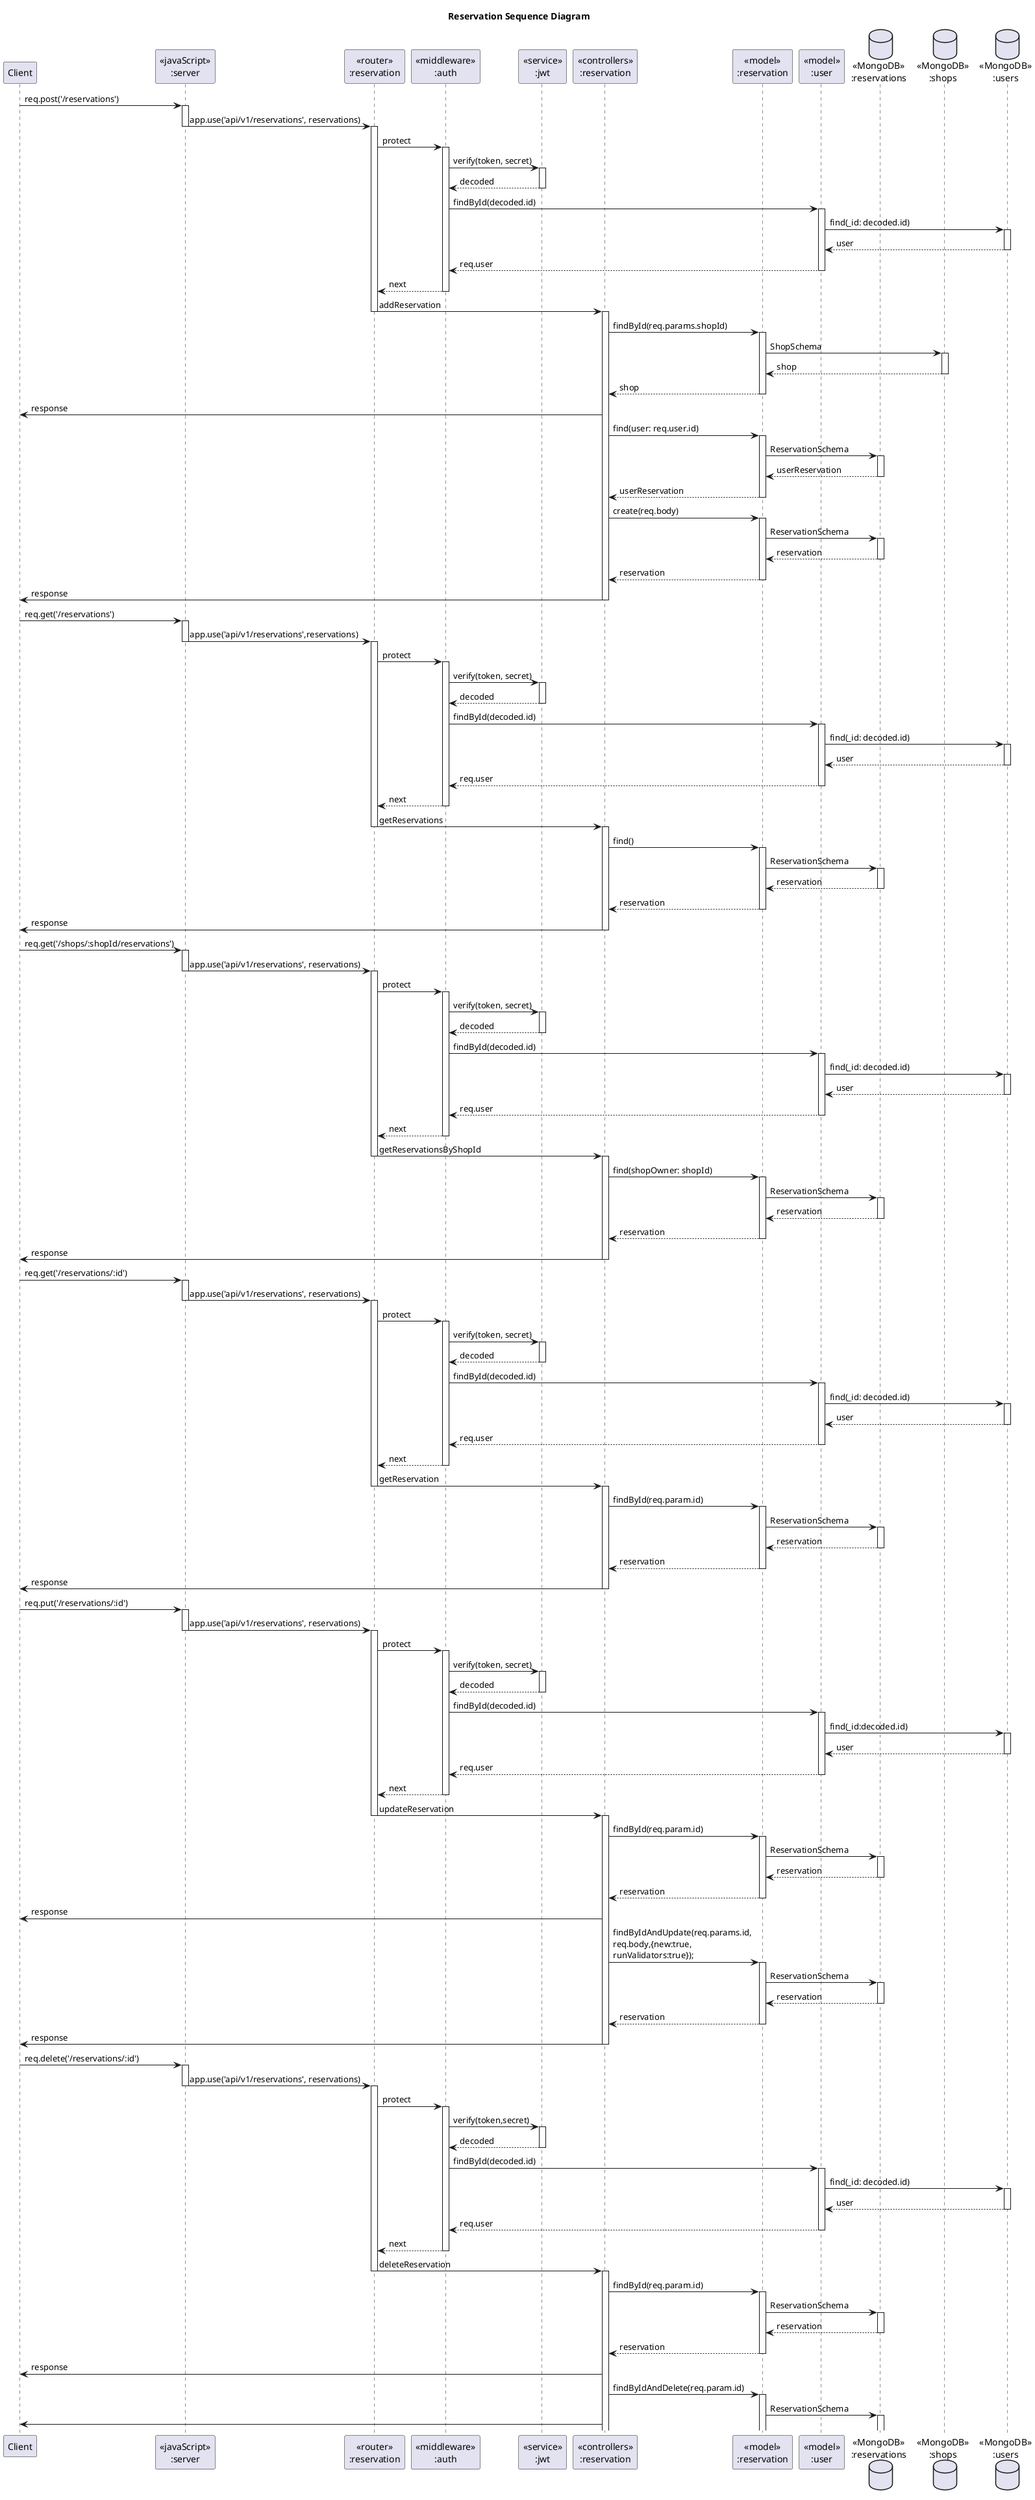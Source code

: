 @startuml Reservation Sequence Diagram

title "Reservation Sequence Diagram"

participant "Client" as client
participant "<<javaScript>>\n:server" as server
participant "<<router>>\n:reservation" as reservation
participant "<<middleware>>\n:auth" as middleware
participant "<<service>>\n:jwt" as jwt
participant "<<controllers>>\n:reservation" as controllerReservation
participant "<<model>>\n:reservation" as modelReservation
participant "<<model>>\n:user" as modelUser
database "<<MongoDB>>\n:reservations" as reservationDatabase
database "<<MongoDB>>\n:shops" as shopDatabase
database "<<MongoDB>>\n:users" as userDatabase

client -> server ++ :req.post('/reservations')
server -> reservation --++ :app.use('api/v1/reservations', reservations)
reservation -> middleware ++ :protect
middleware -> jwt ++ :verify(token, secret)
jwt --> middleware -- :decoded
middleware -> modelUser ++ :findById(decoded.id)
modelUser -> userDatabase ++ :find(_id: decoded.id)
userDatabase --> modelUser -- :user
modelUser --> middleware -- :req.user
middleware --> reservation -- :next
reservation -> controllerReservation --++ :addReservation
controllerReservation -> modelReservation ++ :findById(req.params.shopId)
modelReservation -> shopDatabase ++ :ShopSchema
shopDatabase --> modelReservation -- :shop
controllerReservation <-- modelReservation -- :shop
controllerReservation -> client :response
controllerReservation -> modelReservation ++ :find(user: req.user.id)
modelReservation -> reservationDatabase ++ :ReservationSchema
reservationDatabase --> modelReservation -- :userReservation
modelReservation --> controllerReservation -- :userReservation
controllerReservation -> modelReservation ++ :create(req.body)
modelReservation -> reservationDatabase ++ :ReservationSchema
reservationDatabase --> modelReservation -- :reservation
modelReservation --> controllerReservation -- :reservation
controllerReservation -> client -- :response

client -> server ++ :req.get('/reservations')
server -> reservation --++ :app.use('api/v1/reservations',reservations)
reservation -> middleware ++ :protect
middleware -> jwt ++ :verify(token, secret)
jwt --> middleware -- :decoded
middleware -> modelUser ++ :findById(decoded.id)
modelUser -> userDatabase ++ :find(_id: decoded.id)
userDatabase --> modelUser -- :user
modelUser --> middleware -- :req.user
middleware --> reservation -- :next
reservation -> controllerReservation --++ :getReservations
controllerReservation -> modelReservation ++ :find()
modelReservation -> reservationDatabase ++ :ReservationSchema
reservationDatabase --> modelReservation -- :reservation
modelReservation --> controllerReservation -- :reservation
controllerReservation -> client -- :response

client -> server ++ :req.get('/shops/:shopId/reservations')
server -> reservation --++ :app.use('api/v1/reservations', reservations)
reservation -> middleware ++ :protect
middleware -> jwt ++ :verify(token, secret)
jwt --> middleware -- :decoded
middleware -> modelUser ++ :findById(decoded.id)
modelUser -> userDatabase ++ :find(_id: decoded.id)
userDatabase --> modelUser -- :user
modelUser --> middleware -- :req.user
middleware --> reservation -- :next
reservation -> controllerReservation --++ :getReservationsByShopId
controllerReservation -> modelReservation ++ :find(shopOwner: shopId)
modelReservation -> reservationDatabase ++ :ReservationSchema
reservationDatabase --> modelReservation -- :reservation
modelReservation --> controllerReservation -- :reservation
controllerReservation -> client -- :response

client -> server ++ :req.get('/reservations/:id')
server -> reservation --++ :app.use('api/v1/reservations', reservations)
reservation -> middleware ++ :protect
middleware -> jwt ++ :verify(token, secret)
jwt --> middleware -- :decoded
middleware -> modelUser ++ :findById(decoded.id)
modelUser -> userDatabase ++ :find(_id: decoded.id)
userDatabase --> modelUser -- :user
modelUser --> middleware -- :req.user
middleware --> reservation -- :next
reservation -> controllerReservation --++ :getReservation
controllerReservation -> modelReservation ++ :findById(req.param.id)
modelReservation -> reservationDatabase ++ :ReservationSchema
reservationDatabase --> modelReservation -- :reservation
modelReservation --> controllerReservation -- :reservation
controllerReservation -> client -- :response

client -> server++:req.put('/reservations/:id')
server -> reservation --++ :app.use('api/v1/reservations', reservations)
reservation -> middleware ++ :protect
middleware -> jwt ++ :verify(token, secret)
jwt --> middleware -- :decoded
middleware -> modelUser ++ :findById(decoded.id)
modelUser -> userDatabase ++ :find(_id:decoded.id)
userDatabase --> modelUser -- :user
modelUser --> middleware -- :req.user
middleware --> reservation -- :next
reservation -> controllerReservation --++ :updateReservation
controllerReservation -> modelReservation ++ :findById(req.param.id)
modelReservation -> reservationDatabase ++ :ReservationSchema
reservationDatabase --> modelReservation -- :reservation
modelReservation --> controllerReservation --:reservation
controllerReservation -> client :response
controllerReservation -> modelReservation ++ :findByIdAndUpdate(req.params.id,\nreq.body,{new:true,\nrunValidators:true});
modelReservation -> reservationDatabase ++ :ReservationSchema
reservationDatabase --> modelReservation -- :reservation
modelReservation --> controllerReservation -- :reservation
controllerReservation -> client -- :response

client -> server ++ :req.delete('/reservations/:id')
server -> reservation --++ :app.use('api/v1/reservations', reservations)
reservation -> middleware ++ :protect
middleware -> jwt ++ :verify(token,secret)
jwt --> middleware -- :decoded
middleware -> modelUser ++ :findById(decoded.id)
modelUser -> userDatabase ++ :find(_id: decoded.id)
userDatabase --> modelUser -- :user
modelUser --> middleware -- :req.user
middleware --> reservation -- :next
reservation -> controllerReservation --++ :deleteReservation
controllerReservation -> modelReservation ++ :findById(req.param.id)
modelReservation -> reservationDatabase ++ :ReservationSchema
reservationDatabase --> modelReservation -- :reservation
modelReservation --> controllerReservation -- :reservation
controllerReservation -> client :response
controllerReservation -> modelReservation ++ :findByIdAndDelete(req.param.id)
modelReservation -> reservationDatabase ++ :ReservationSchema
controllerReservation -> client
@enduml
